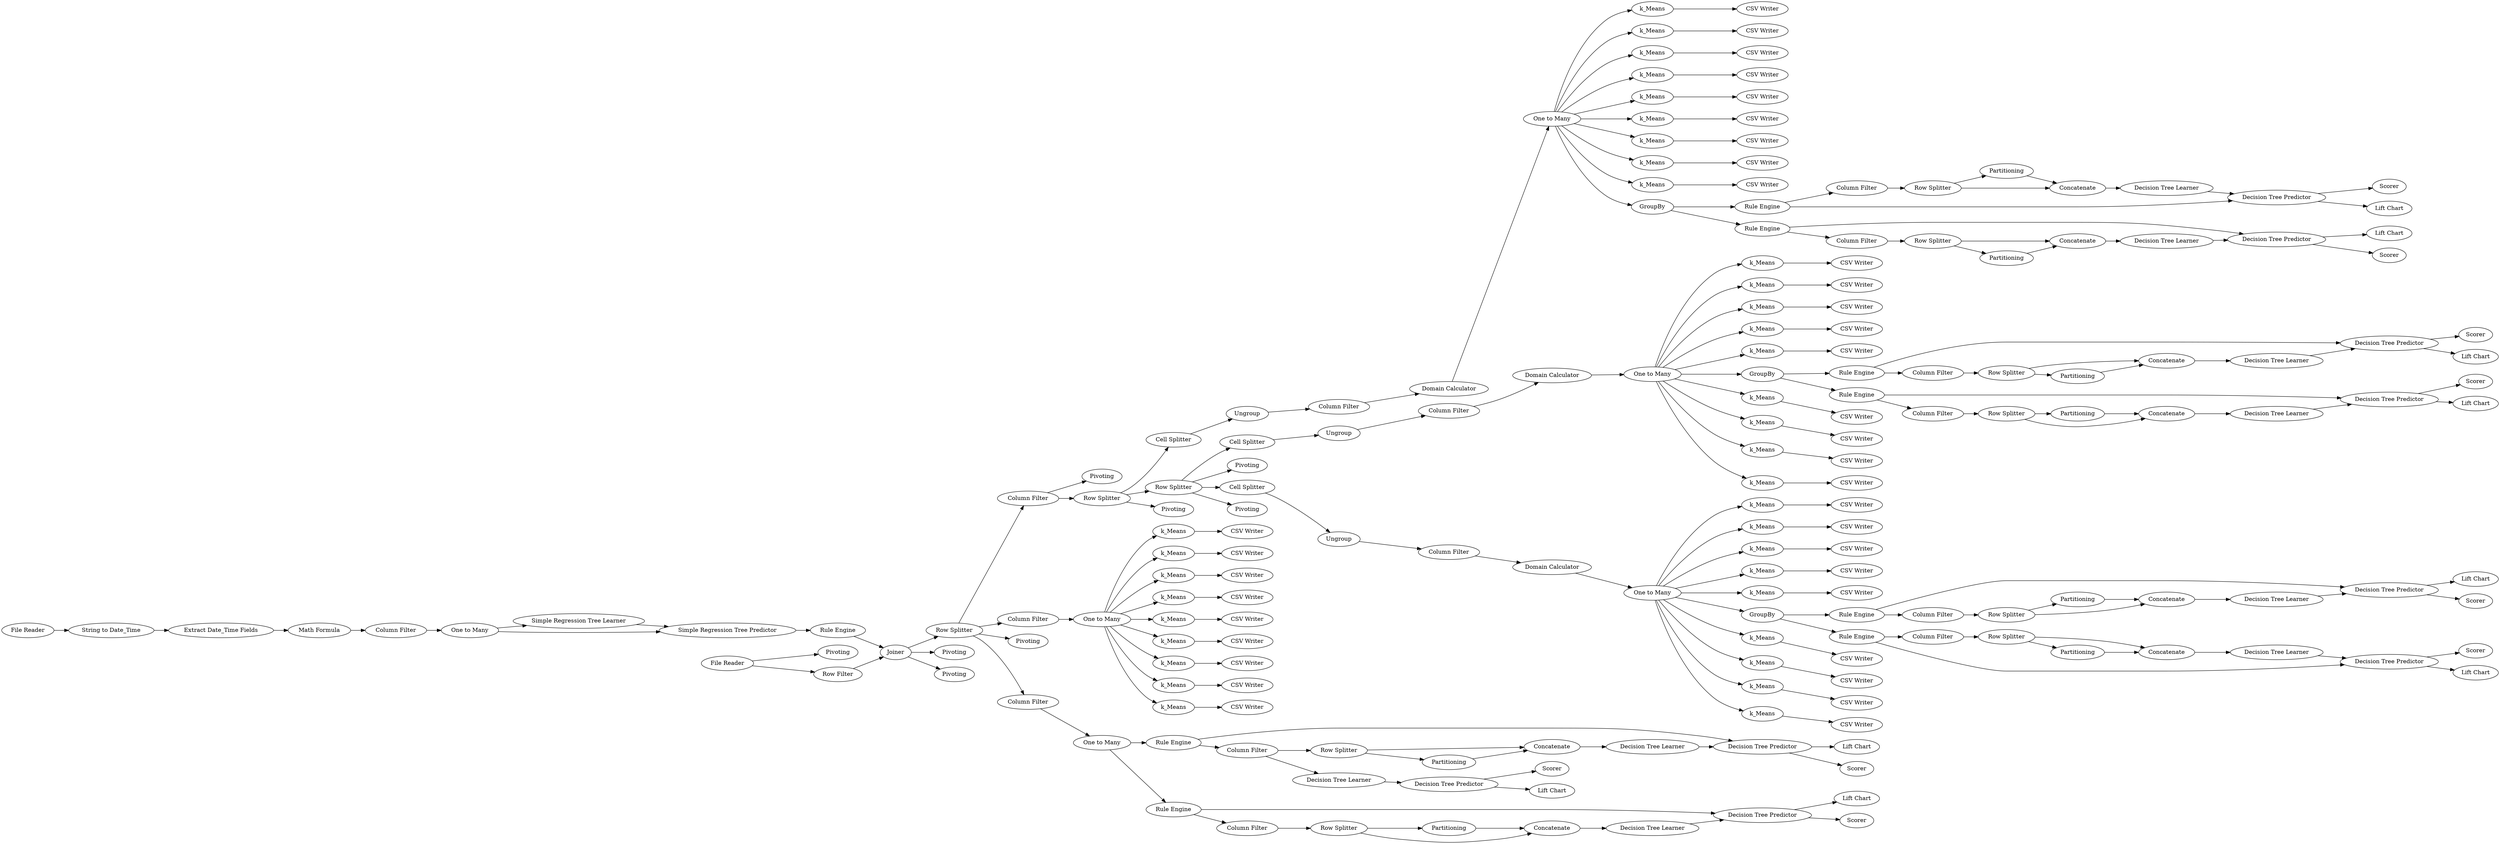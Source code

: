 digraph {
	"-5336976312860924936_115" [label="CSV Writer"]
	"5546128668044444917_47" [label="Decision Tree Predictor"]
	"4117388972421038132_129" [label="CSV Writer"]
	"4117388972421038132_122" [label="One to Many"]
	"5546128668044444917_60" [label=k_Means]
	"5546128668044444917_61" [label=k_Means]
	"494499044582099991_141" [label="Decision Tree Predictor"]
	"5546128668044444917_18" [label="Row Splitter"]
	"5546128668044444917_37" [label=Partitioning]
	"4117388972421038132_70" [label="Column Filter"]
	"494499044582099991_134" [label=Concatenate]
	"5546128668044444917_24" [label=Pivoting]
	"-5336976312860924936_118" [label=k_Means]
	"5546128668044444917_66" [label=Scorer]
	"7125142839128111703_147" [label="Lift Chart"]
	"494499044582099991_135" [label=Scorer]
	"5546128668044444917_27" [label="CSV Writer"]
	"4117388972421038132_114" [label=k_Means]
	"7743472983397546893_131" [label="CSV Writer"]
	"5546128668044444917_20" [label=k_Means]
	"-5336976312860924936_124" [label=k_Means]
	"7743472983397546893_124" [label=k_Means]
	"7125142839128111703_137" [label="Column Filter"]
	"494499044582099991_140" [label=Partitioning]
	"-5336976312860924936_121" [label=k_Means]
	"7125142839128111703_135" [label=Scorer]
	"5546128668044444917_10" [label="Math Formula"]
	"5546128668044444917_21" [label=k_Means]
	"4117388972421038132_124" [label=k_Means]
	"7743472983397546893_120" [label=k_Means]
	"5546128668044444917_68" [label="Lift Chart"]
	"7743472983397546893_128" [label="CSV Writer"]
	"7125142839128111703_141" [label="Decision Tree Predictor"]
	"7539403528895640002_135" [label=Scorer]
	"7125142839128111703_138" [label="Decision Tree Predictor"]
	"4117388972421038132_115" [label="CSV Writer"]
	"-5336976312860924936_131" [label="CSV Writer"]
	"7539403528895640002_141" [label="Decision Tree Predictor"]
	"-5336976312860924936_116" [label=k_Means]
	"7125142839128111703_149" [label=Scorer]
	"7539403528895640002_137" [label="Column Filter"]
	"7539403528895640002_139" [label="Lift Chart"]
	"7743472983397546893_129" [label="CSV Writer"]
	"494499044582099991_142" [label=Partitioning]
	"-5336976312860924936_127" [label="CSV Writer"]
	"-5336976312860924936_128" [label="CSV Writer"]
	"5546128668044444917_11" [label="One to Many"]
	"-5336976312860924936_119" [label="CSV Writer"]
	"-5336976312860924936_123" [label="CSV Writer"]
	"7539403528895640002_133" [label="Decision Tree Learner"]
	"-5336976312860924936_114" [label=k_Means]
	"5546128668044444917_110" [label="Column Filter"]
	"7743472983397546893_127" [label="CSV Writer"]
	"4117388972421038132_117" [label=k_Means]
	"5546128668044444917_109" [label=Pivoting]
	"7539403528895640002_142" [label=Partitioning]
	"7743472983397546893_70" [label="Column Filter"]
	"5546128668044444917_56" [label="CSV Writer"]
	"494499044582099991_146" [label="Column Filter"]
	"494499044582099991_145" [label=Concatenate]
	"5546128668044444917_54" [label=k_Means]
	"4117388972421038132_121" [label=k_Means]
	"-5336976312860924936_90" [label=Ungroup]
	"4117388972421038132_131" [label="CSV Writer"]
	"7125142839128111703_132" [label="Rule Engine"]
	"494499044582099991_149" [label=Scorer]
	"5546128668044444917_41" [label=Concatenate]
	"-5336976312860924936_130" [label=k_Means]
	"4117388972421038132_118" [label=k_Means]
	"5546128668044444917_57" [label="CSV Writer"]
	"-5336976312860924936_91" [label="Domain Calculator"]
	"7539403528895640002_148" [label="Rule Engine"]
	"7539403528895640002_147" [label="Lift Chart"]
	"7125142839128111703_146" [label="Column Filter"]
	"5546128668044444917_9" [label="Extract Date_Time Fields"]
	"-5336976312860924936_70" [label="Column Filter"]
	"7743472983397546893_122" [label="One to Many"]
	"7743472983397546893_121" [label=k_Means]
	"5546128668044444917_45" [label="Row Splitter"]
	"-5336976312860924936_120" [label=k_Means]
	"5546128668044444917_42" [label="Decision Tree Learner"]
	"7125142839128111703_140" [label=Partitioning]
	"7743472983397546893_117" [label=k_Means]
	"5546128668044444917_50" [label=Concatenate]
	"7125142839128111703_134" [label=Concatenate]
	"-5336976312860924936_129" [label="CSV Writer"]
	"5546128668044444917_13" [label="Simple Regression Tree Learner"]
	"5546128668044444917_63" [label="CSV Writer"]
	"5546128668044444917_67" [label="Decision Tree Learner"]
	"5546128668044444917_15" [label="Rule Engine"]
	"7743472983397546893_113" [label=k_Means]
	"5546128668044444917_156" [label="File Reader"]
	"-5336976312860924936_117" [label=k_Means]
	"7539403528895640002_103" [label=GroupBy]
	"7743472983397546893_115" [label="CSV Writer"]
	"494499044582099991_103" [label=GroupBy]
	"5546128668044444917_48" [label="Lift Chart"]
	"5546128668044444917_40" [label="Lift Chart"]
	"5546128668044444917_46" [label="Column Filter"]
	"7743472983397546893_116" [label=k_Means]
	"5546128668044444917_3" [label=Joiner]
	"5546128668044444917_19" [label=k_Means]
	"7539403528895640002_149" [label=Scorer]
	"-5336976312860924936_126" [label="CSV Writer"]
	"5546128668044444917_38" [label="Decision Tree Predictor"]
	"5546128668044444917_51" [label=Scorer]
	"7125142839128111703_145" [label=Concatenate]
	"7125142839128111703_136" [label="Row Splitter"]
	"4117388972421038132_113" [label=k_Means]
	"7539403528895640002_136" [label="Row Splitter"]
	"4117388972421038132_91" [label="Domain Calculator"]
	"5546128668044444917_64" [label="CSV Writer"]
	"4117388972421038132_128" [label="CSV Writer"]
	"494499044582099991_144" [label="Row Splitter"]
	"5546128668044444917_34" [label="One to Many"]
	"5546128668044444917_157" [label=Pivoting]
	"494499044582099991_132" [label="Rule Engine"]
	"-5336976312860924936_22" [label="Cell Splitter"]
	"7125142839128111703_143" [label="Decision Tree Learner"]
	"-5336976312860924936_113" [label=k_Means]
	"5546128668044444917_7" [label="String to Date_Time"]
	"5546128668044444917_8" [label="Row Splitter"]
	"5546128668044444917_69" [label="Decision Tree Predictor"]
	"4117388972421038132_127" [label="CSV Writer"]
	"5546128668044444917_14" [label="Simple Regression Tree Predictor"]
	"5546128668044444917_36" [label="Column Filter"]
	"494499044582099991_148" [label="Rule Engine"]
	"-5336976312860924936_125" [label="CSV Writer"]
	"5546128668044444917_44" [label="Decision Tree Learner"]
	"494499044582099991_138" [label="Decision Tree Predictor"]
	"7125142839128111703_142" [label=Partitioning]
	"7743472983397546893_118" [label=k_Means]
	"7539403528895640002_145" [label=Concatenate]
	"-5336976312860924936_122" [label="One to Many"]
	"5546128668044444917_59" [label=k_Means]
	"5546128668044444917_43" [label="Rule Engine"]
	"5546128668044444917_112" [label="Row Splitter"]
	"5546128668044444917_35" [label="Rule Engine"]
	"5546128668044444917_62" [label="CSV Writer"]
	"4117388972421038132_119" [label="CSV Writer"]
	"5546128668044444917_158" [label=Pivoting]
	"7125142839128111703_139" [label="Lift Chart"]
	"494499044582099991_136" [label="Row Splitter"]
	"4117388972421038132_120" [label=k_Means]
	"7743472983397546893_114" [label=k_Means]
	"5546128668044444917_52" [label=Partitioning]
	"7125142839128111703_144" [label="Row Splitter"]
	"5546128668044444917_31" [label="File Reader"]
	"7743472983397546893_22" [label="Cell Splitter"]
	"5546128668044444917_107" [label=Pivoting]
	"5546128668044444917_25" [label="Column Filter"]
	"494499044582099991_143" [label="Decision Tree Learner"]
	"7743472983397546893_91" [label="Domain Calculator"]
	"494499044582099991_147" [label="Lift Chart"]
	"5546128668044444917_65" [label=k_Means]
	"7539403528895640002_144" [label="Row Splitter"]
	"7125142839128111703_148" [label="Rule Engine"]
	"7539403528895640002_143" [label="Decision Tree Learner"]
	"4117388972421038132_130" [label=k_Means]
	"7539403528895640002_146" [label="Column Filter"]
	"4117388972421038132_22" [label="Cell Splitter"]
	"4117388972421038132_125" [label="CSV Writer"]
	"7539403528895640002_132" [label="Rule Engine"]
	"7743472983397546893_125" [label="CSV Writer"]
	"494499044582099991_133" [label="Decision Tree Learner"]
	"5546128668044444917_32" [label="CSV Writer"]
	"5546128668044444917_33" [label="CSV Writer"]
	"4117388972421038132_126" [label="CSV Writer"]
	"5546128668044444917_111" [label="Row Splitter"]
	"5546128668044444917_39" [label=Scorer]
	"4117388972421038132_90" [label=Ungroup]
	"7743472983397546893_130" [label=k_Means]
	"7539403528895640002_138" [label="Decision Tree Predictor"]
	"5546128668044444917_12" [label="Column Filter"]
	"5546128668044444917_58" [label="CSV Writer"]
	"494499044582099991_137" [label="Column Filter"]
	"7743472983397546893_119" [label="CSV Writer"]
	"5546128668044444917_30" [label="Row Filter"]
	"7743472983397546893_123" [label="CSV Writer"]
	"7743472983397546893_126" [label="CSV Writer"]
	"4117388972421038132_116" [label=k_Means]
	"5546128668044444917_108" [label=Pivoting]
	"5546128668044444917_23" [label="One to Many"]
	"7125142839128111703_133" [label="Decision Tree Learner"]
	"4117388972421038132_123" [label="CSV Writer"]
	"5546128668044444917_106" [label=Pivoting]
	"5546128668044444917_53" [label=Pivoting]
	"7539403528895640002_134" [label=Concatenate]
	"7743472983397546893_90" [label=Ungroup]
	"494499044582099991_139" [label="Lift Chart"]
	"7125142839128111703_103" [label=GroupBy]
	"5546128668044444917_17" [label="Column Filter"]
	"5546128668044444917_55" [label=k_Means]
	"7539403528895640002_140" [label=Partitioning]
	"5546128668044444917_34" -> "5546128668044444917_35"
	"7125142839128111703_148" -> "7125142839128111703_141"
	"7125142839128111703_146" -> "7125142839128111703_144"
	"7743472983397546893_124" -> "7743472983397546893_131"
	"7743472983397546893_90" -> "7743472983397546893_70"
	"-5336976312860924936_120" -> "-5336976312860924936_123"
	"5546128668044444917_111" -> "5546128668044444917_106"
	"-5336976312860924936_122" -> "-5336976312860924936_116"
	"5546128668044444917_42" -> "5546128668044444917_38"
	"7539403528895640002_145" -> "7539403528895640002_143"
	"5546128668044444917_23" -> "5546128668044444917_65"
	"494499044582099991_138" -> "494499044582099991_139"
	"5546128668044444917_20" -> "5546128668044444917_32"
	"7125142839128111703_134" -> "7125142839128111703_133"
	"4117388972421038132_116" -> "4117388972421038132_125"
	"5546128668044444917_54" -> "5546128668044444917_57"
	"4117388972421038132_122" -> "4117388972421038132_120"
	"-5336976312860924936_122" -> "-5336976312860924936_113"
	"494499044582099991_134" -> "494499044582099991_133"
	"7743472983397546893_91" -> "7743472983397546893_122"
	"7743472983397546893_120" -> "7743472983397546893_123"
	"5546128668044444917_31" -> "5546128668044444917_30"
	"5546128668044444917_23" -> "5546128668044444917_59"
	"494499044582099991_141" -> "494499044582099991_147"
	"4117388972421038132_122" -> "4117388972421038132_121"
	"7743472983397546893_22" -> "7743472983397546893_90"
	"7539403528895640002_132" -> "7539403528895640002_138"
	"5546128668044444917_46" -> "5546128668044444917_67"
	"7743472983397546893_121" -> "7743472983397546893_128"
	"7743472983397546893_122" -> "7743472983397546893_120"
	"7539403528895640002_103" -> "7539403528895640002_148"
	"494499044582099991_145" -> "494499044582099991_143"
	"-5336976312860924936_122" -> "-5336976312860924936_114"
	"7743472983397546893_114" -> "7743472983397546893_126"
	"7743472983397546893_122" -> "7743472983397546893_114"
	"4117388972421038132_22" -> "4117388972421038132_90"
	"5546128668044444917_45" -> "5546128668044444917_52"
	"5546128668044444917_23" -> "5546128668044444917_21"
	"7743472983397546893_113" -> "7743472983397546893_119"
	"4117388972421038132_91" -> "4117388972421038132_122"
	"7539403528895640002_141" -> "7539403528895640002_149"
	"7539403528895640002_136" -> "7539403528895640002_140"
	"494499044582099991_137" -> "494499044582099991_136"
	"5546128668044444917_47" -> "5546128668044444917_51"
	"5546128668044444917_10" -> "5546128668044444917_12"
	"7125142839128111703_141" -> "7125142839128111703_147"
	"-5336976312860924936_122" -> "-5336976312860924936_121"
	"5546128668044444917_18" -> "5546128668044444917_25"
	"4117388972421038132_117" -> "4117388972421038132_129"
	"-5336976312860924936_122" -> "-5336976312860924936_118"
	"-5336976312860924936_122" -> "7125142839128111703_103"
	"-5336976312860924936_122" -> "-5336976312860924936_130"
	"4117388972421038132_130" -> "4117388972421038132_127"
	"494499044582099991_141" -> "494499044582099991_149"
	"5546128668044444917_50" -> "5546128668044444917_44"
	"5546128668044444917_34" -> "5546128668044444917_43"
	"4117388972421038132_121" -> "4117388972421038132_128"
	"-5336976312860924936_22" -> "-5336976312860924936_90"
	"5546128668044444917_61" -> "5546128668044444917_64"
	"7125142839128111703_144" -> "7125142839128111703_145"
	"5546128668044444917_3" -> "5546128668044444917_157"
	"7125142839128111703_141" -> "7125142839128111703_149"
	"7125142839128111703_136" -> "7125142839128111703_140"
	"7539403528895640002_134" -> "7539403528895640002_133"
	"7125142839128111703_145" -> "7125142839128111703_143"
	"5546128668044444917_45" -> "5546128668044444917_50"
	"7125142839128111703_144" -> "7125142839128111703_142"
	"4117388972421038132_114" -> "4117388972421038132_126"
	"5546128668044444917_41" -> "5546128668044444917_42"
	"5546128668044444917_112" -> "5546128668044444917_108"
	"7539403528895640002_144" -> "7539403528895640002_145"
	"-5336976312860924936_121" -> "-5336976312860924936_128"
	"5546128668044444917_7" -> "5546128668044444917_9"
	"5546128668044444917_112" -> "4117388972421038132_22"
	"494499044582099991_142" -> "494499044582099991_145"
	"7539403528895640002_103" -> "7539403528895640002_132"
	"5546128668044444917_112" -> "7743472983397546893_22"
	"5546128668044444917_43" -> "5546128668044444917_46"
	"5546128668044444917_9" -> "5546128668044444917_10"
	"-5336976312860924936_124" -> "-5336976312860924936_131"
	"494499044582099991_133" -> "494499044582099991_138"
	"5546128668044444917_23" -> "5546128668044444917_54"
	"7539403528895640002_132" -> "7539403528895640002_137"
	"7743472983397546893_122" -> "7743472983397546893_117"
	"5546128668044444917_23" -> "5546128668044444917_60"
	"494499044582099991_132" -> "494499044582099991_137"
	"5546128668044444917_35" -> "5546128668044444917_36"
	"-5336976312860924936_122" -> "-5336976312860924936_117"
	"7743472983397546893_122" -> "7743472983397546893_118"
	"-5336976312860924936_117" -> "-5336976312860924936_129"
	"7743472983397546893_70" -> "7743472983397546893_91"
	"5546128668044444917_38" -> "5546128668044444917_40"
	"5546128668044444917_36" -> "5546128668044444917_8"
	"5546128668044444917_65" -> "5546128668044444917_62"
	"5546128668044444917_69" -> "5546128668044444917_66"
	"7539403528895640002_138" -> "7539403528895640002_135"
	"5546128668044444917_60" -> "5546128668044444917_63"
	"7125142839128111703_142" -> "7125142839128111703_145"
	"7539403528895640002_148" -> "7539403528895640002_146"
	"4117388972421038132_122" -> "4117388972421038132_117"
	"7539403528895640002_140" -> "7539403528895640002_134"
	"7743472983397546893_122" -> "7743472983397546893_121"
	"7539403528895640002_148" -> "7539403528895640002_141"
	"-5336976312860924936_122" -> "-5336976312860924936_120"
	"5546128668044444917_23" -> "5546128668044444917_20"
	"7743472983397546893_122" -> "7743472983397546893_116"
	"-5336976312860924936_116" -> "-5336976312860924936_125"
	"5546128668044444917_55" -> "5546128668044444917_58"
	"5546128668044444917_111" -> "-5336976312860924936_22"
	"7125142839128111703_148" -> "7125142839128111703_146"
	"7539403528895640002_141" -> "7539403528895640002_147"
	"494499044582099991_146" -> "494499044582099991_144"
	"5546128668044444917_11" -> "5546128668044444917_13"
	"7539403528895640002_133" -> "7539403528895640002_138"
	"7125142839128111703_103" -> "7125142839128111703_132"
	"4117388972421038132_90" -> "4117388972421038132_70"
	"5546128668044444917_18" -> "5546128668044444917_17"
	"4117388972421038132_122" -> "4117388972421038132_114"
	"7743472983397546893_122" -> "7743472983397546893_113"
	"494499044582099991_148" -> "494499044582099991_146"
	"494499044582099991_148" -> "494499044582099991_141"
	"494499044582099991_144" -> "494499044582099991_142"
	"7743472983397546893_122" -> "7743472983397546893_130"
	"5546128668044444917_110" -> "5546128668044444917_111"
	"7125142839128111703_136" -> "7125142839128111703_134"
	"5546128668044444917_23" -> "5546128668044444917_55"
	"7539403528895640002_143" -> "7539403528895640002_141"
	"5546128668044444917_17" -> "5546128668044444917_34"
	"5546128668044444917_11" -> "5546128668044444917_14"
	"4117388972421038132_70" -> "4117388972421038132_91"
	"5546128668044444917_30" -> "5546128668044444917_3"
	"7125142839128111703_140" -> "7125142839128111703_134"
	"7539403528895640002_136" -> "7539403528895640002_134"
	"5546128668044444917_15" -> "5546128668044444917_3"
	"5546128668044444917_67" -> "5546128668044444917_69"
	"7125142839128111703_133" -> "7125142839128111703_138"
	"-5336976312860924936_118" -> "-5336976312860924936_115"
	"5546128668044444917_25" -> "5546128668044444917_23"
	"5546128668044444917_18" -> "5546128668044444917_53"
	"7125142839128111703_103" -> "7125142839128111703_148"
	"-5336976312860924936_90" -> "-5336976312860924936_70"
	"5546128668044444917_46" -> "5546128668044444917_45"
	"5546128668044444917_3" -> "5546128668044444917_158"
	"7125142839128111703_132" -> "7125142839128111703_138"
	"4117388972421038132_122" -> "4117388972421038132_116"
	"5546128668044444917_8" -> "5546128668044444917_37"
	"4117388972421038132_113" -> "4117388972421038132_119"
	"4117388972421038132_122" -> "7539403528895640002_103"
	"5546128668044444917_44" -> "5546128668044444917_47"
	"5546128668044444917_37" -> "5546128668044444917_41"
	"4117388972421038132_122" -> "4117388972421038132_113"
	"5546128668044444917_18" -> "5546128668044444917_110"
	"7539403528895640002_144" -> "7539403528895640002_142"
	"5546128668044444917_23" -> "5546128668044444917_61"
	"5546128668044444917_14" -> "5546128668044444917_15"
	"7125142839128111703_137" -> "7125142839128111703_136"
	"494499044582099991_143" -> "494499044582099991_141"
	"5546128668044444917_69" -> "5546128668044444917_68"
	"5546128668044444917_43" -> "5546128668044444917_47"
	"5546128668044444917_3" -> "5546128668044444917_18"
	"4117388972421038132_118" -> "4117388972421038132_115"
	"5546128668044444917_47" -> "5546128668044444917_48"
	"7125142839128111703_143" -> "7125142839128111703_141"
	"5546128668044444917_111" -> "5546128668044444917_112"
	"4117388972421038132_122" -> "4117388972421038132_124"
	"4117388972421038132_124" -> "4117388972421038132_131"
	"7539403528895640002_138" -> "7539403528895640002_139"
	"494499044582099991_103" -> "494499044582099991_132"
	"494499044582099991_138" -> "494499044582099991_135"
	"5546128668044444917_35" -> "5546128668044444917_38"
	"7125142839128111703_132" -> "7125142839128111703_137"
	"7743472983397546893_130" -> "7743472983397546893_127"
	"7743472983397546893_122" -> "494499044582099991_103"
	"-5336976312860924936_130" -> "-5336976312860924936_127"
	"494499044582099991_136" -> "494499044582099991_134"
	"-5336976312860924936_113" -> "-5336976312860924936_119"
	"7125142839128111703_138" -> "7125142839128111703_135"
	"494499044582099991_103" -> "494499044582099991_148"
	"7539403528895640002_146" -> "7539403528895640002_144"
	"7539403528895640002_142" -> "7539403528895640002_145"
	"494499044582099991_132" -> "494499044582099991_138"
	"5546128668044444917_110" -> "5546128668044444917_109"
	"7125142839128111703_138" -> "7125142839128111703_139"
	"5546128668044444917_8" -> "5546128668044444917_41"
	"5546128668044444917_59" -> "5546128668044444917_56"
	"494499044582099991_140" -> "494499044582099991_134"
	"7743472983397546893_122" -> "7743472983397546893_124"
	"5546128668044444917_12" -> "5546128668044444917_11"
	"-5336976312860924936_114" -> "-5336976312860924936_126"
	"5546128668044444917_31" -> "5546128668044444917_24"
	"-5336976312860924936_122" -> "-5336976312860924936_124"
	"5546128668044444917_38" -> "5546128668044444917_39"
	"5546128668044444917_23" -> "5546128668044444917_19"
	"7539403528895640002_137" -> "7539403528895640002_136"
	"-5336976312860924936_70" -> "-5336976312860924936_91"
	"5546128668044444917_19" -> "5546128668044444917_27"
	"7743472983397546893_118" -> "7743472983397546893_115"
	"7743472983397546893_117" -> "7743472983397546893_129"
	"4117388972421038132_122" -> "4117388972421038132_130"
	"494499044582099991_144" -> "494499044582099991_145"
	"5546128668044444917_13" -> "5546128668044444917_14"
	"5546128668044444917_52" -> "5546128668044444917_50"
	"7743472983397546893_116" -> "7743472983397546893_125"
	"4117388972421038132_122" -> "4117388972421038132_118"
	"5546128668044444917_112" -> "5546128668044444917_107"
	"494499044582099991_136" -> "494499044582099991_140"
	"4117388972421038132_120" -> "4117388972421038132_123"
	"5546128668044444917_21" -> "5546128668044444917_33"
	"-5336976312860924936_91" -> "-5336976312860924936_122"
	"5546128668044444917_156" -> "5546128668044444917_7"
	rankdir=LR
}
